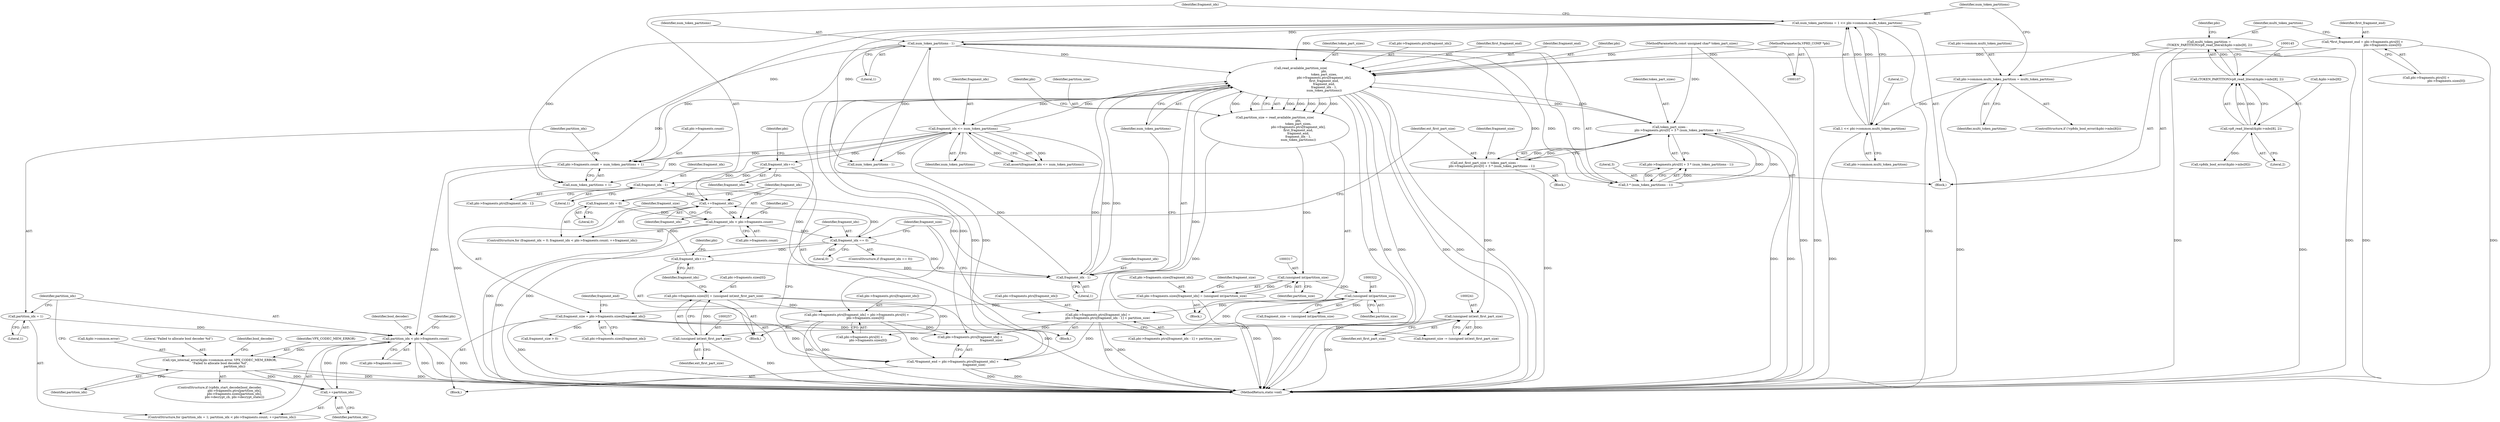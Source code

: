 digraph "0_Android_6886e8e0a9db2dbad723dc37a548233e004b33bc@pointer" {
"1000367" [label="(Call,partition_idx < pbi->fragments.count)"];
"1000364" [label="(Call,partition_idx = 1)"];
"1000374" [label="(Call,++partition_idx)"];
"1000400" [label="(Call,vpx_internal_error(&pbi->common.error, VPX_CODEC_MEM_ERROR,\n \"Failed to allocate bool decoder %d\",\n                               partition_idx))"];
"1000367" [label="(Call,partition_idx < pbi->fragments.count)"];
"1000354" [label="(Call,pbi->fragments.count = num_token_partitions + 1)"];
"1000235" [label="(Call,num_token_partitions - 1)"];
"1000170" [label="(Call,num_token_partitions = 1 << pbi->common.multi_token_partition)"];
"1000172" [label="(Call,1 << pbi->common.multi_token_partition)"];
"1000163" [label="(Call,pbi->common.multi_token_partition = multi_token_partition)"];
"1000142" [label="(Call,multi_token_partition =\n (TOKEN_PARTITION)vp8_read_literal(&pbi->mbc[8], 2))"];
"1000144" [label="(Call,(TOKEN_PARTITION)vp8_read_literal(&pbi->mbc[8], 2))"];
"1000146" [label="(Call,vp8_read_literal(&pbi->mbc[8], 2))"];
"1000325" [label="(Call,fragment_idx <= num_token_partitions)"];
"1000304" [label="(Call,fragment_idx - 1)"];
"1000259" [label="(Call,fragment_idx++)"];
"1000216" [label="(Call,fragment_idx == 0)"];
"1000183" [label="(Call,fragment_idx < pbi->fragments.count)"];
"1000180" [label="(Call,fragment_idx = 0)"];
"1000190" [label="(Call,++fragment_idx)"];
"1000350" [label="(Call,fragment_idx - 1)"];
"1000333" [label="(Call,fragment_idx++)"];
"1000292" [label="(Call,read_available_partition_size(\n                                                 pbi,\n                                                 token_part_sizes,\n                                                 pbi->fragments.ptrs[fragment_idx],\n                                                 first_fragment_end,\n                                                 fragment_end,\n                                                 fragment_idx - 1,\n                                                 num_token_partitions))"];
"1000108" [label="(MethodParameterIn,VP8D_COMP *pbi)"];
"1000223" [label="(Call,token_part_sizes -\n                pbi->fragments.ptrs[0] + 3 * (num_token_partitions - 1))"];
"1000109" [label="(MethodParameterIn,const unsigned char* token_part_sizes)"];
"1000233" [label="(Call,3 * (num_token_partitions - 1))"];
"1000335" [label="(Call,pbi->fragments.ptrs[fragment_idx] =\n                    pbi->fragments.ptrs[fragment_idx - 1] + partition_size)"];
"1000321" [label="(Call,(unsigned int)partition_size)"];
"1000316" [label="(Call,(unsigned int)partition_size)"];
"1000290" [label="(Call,partition_size = read_available_partition_size(\n                                                 pbi,\n                                                 token_part_sizes,\n                                                 pbi->fragments.ptrs[fragment_idx],\n                                                 first_fragment_end,\n                                                 fragment_end,\n                                                 fragment_idx - 1,\n                                                 num_token_partitions))"];
"1000261" [label="(Call,pbi->fragments.ptrs[fragment_idx] = pbi->fragments.ptrs[0] +\n                  pbi->fragments.sizes[0])"];
"1000248" [label="(Call,pbi->fragments.sizes[0] = (unsigned int)ext_first_part_size)"];
"1000256" [label="(Call,(unsigned int)ext_first_part_size)"];
"1000240" [label="(Call,(unsigned int)ext_first_part_size)"];
"1000221" [label="(Call,ext_first_part_size = token_part_sizes -\n                pbi->fragments.ptrs[0] + 3 * (num_token_partitions - 1))"];
"1000124" [label="(Call,*first_fragment_end = pbi->fragments.ptrs[0] +\n                                          pbi->fragments.sizes[0])"];
"1000204" [label="(Call,*fragment_end = pbi->fragments.ptrs[fragment_idx] +\n                                            fragment_size)"];
"1000194" [label="(Call,fragment_size = pbi->fragments.sizes[fragment_idx])"];
"1000308" [label="(Call,pbi->fragments.sizes[fragment_idx] = (unsigned int)partition_size)"];
"1000224" [label="(Identifier,token_part_sizes)"];
"1000204" [label="(Call,*fragment_end = pbi->fragments.ptrs[fragment_idx] +\n                                            fragment_size)"];
"1000400" [label="(Call,vpx_internal_error(&pbi->common.error, VPX_CODEC_MEM_ERROR,\n \"Failed to allocate bool decoder %d\",\n                               partition_idx))"];
"1000124" [label="(Call,*first_fragment_end = pbi->fragments.ptrs[0] +\n                                          pbi->fragments.sizes[0])"];
"1000367" [label="(Call,partition_idx < pbi->fragments.count)"];
"1000357" [label="(Identifier,pbi)"];
"1000335" [label="(Call,pbi->fragments.ptrs[fragment_idx] =\n                    pbi->fragments.ptrs[fragment_idx - 1] + partition_size)"];
"1000417" [label="(Call,num_token_partitions - 1)"];
"1000369" [label="(Call,pbi->fragments.count)"];
"1000183" [label="(Call,fragment_idx < pbi->fragments.count)"];
"1000364" [label="(Call,partition_idx = 1)"];
"1000302" [label="(Identifier,first_fragment_end)"];
"1000375" [label="(Identifier,partition_idx)"];
"1000233" [label="(Call,3 * (num_token_partitions - 1))"];
"1000332" [label="(Block,)"];
"1000260" [label="(Identifier,fragment_idx)"];
"1000180" [label="(Call,fragment_idx = 0)"];
"1000312" [label="(Identifier,pbi)"];
"1000109" [label="(MethodParameterIn,const unsigned char* token_part_sizes)"];
"1000325" [label="(Call,fragment_idx <= num_token_partitions)"];
"1000225" [label="(Call,pbi->fragments.ptrs[0] + 3 * (num_token_partitions - 1))"];
"1000308" [label="(Call,pbi->fragments.sizes[fragment_idx] = (unsigned int)partition_size)"];
"1000355" [label="(Call,pbi->fragments.count)"];
"1000172" [label="(Call,1 << pbi->common.multi_token_partition)"];
"1000179" [label="(ControlStructure,for (fragment_idx = 0; fragment_idx < pbi->fragments.count; ++fragment_idx))"];
"1000181" [label="(Identifier,fragment_idx)"];
"1000222" [label="(Identifier,ext_first_part_size)"];
"1000316" [label="(Call,(unsigned int)partition_size)"];
"1000339" [label="(Identifier,pbi)"];
"1000185" [label="(Call,pbi->fragments.count)"];
"1000173" [label="(Literal,1)"];
"1000258" [label="(Identifier,ext_first_part_size)"];
"1000194" [label="(Call,fragment_size = pbi->fragments.sizes[fragment_idx])"];
"1000336" [label="(Call,pbi->fragments.ptrs[fragment_idx])"];
"1000265" [label="(Identifier,pbi)"];
"1000366" [label="(Literal,1)"];
"1000324" [label="(Call,assert(fragment_idx <= num_token_partitions))"];
"1000286" [label="(Identifier,fragment_size)"];
"1000333" [label="(Call,fragment_idx++)"];
"1000191" [label="(Identifier,fragment_idx)"];
"1000261" [label="(Call,pbi->fragments.ptrs[fragment_idx] = pbi->fragments.ptrs[0] +\n                  pbi->fragments.sizes[0])"];
"1000327" [label="(Identifier,num_token_partitions)"];
"1000217" [label="(Identifier,fragment_idx)"];
"1000415" [label="(Identifier,pbi)"];
"1000144" [label="(Call,(TOKEN_PARTITION)vp8_read_literal(&pbi->mbc[8], 2))"];
"1000259" [label="(Call,fragment_idx++)"];
"1000235" [label="(Call,num_token_partitions - 1)"];
"1000306" [label="(Literal,1)"];
"1000326" [label="(Identifier,fragment_idx)"];
"1000352" [label="(Literal,1)"];
"1000323" [label="(Identifier,partition_size)"];
"1000242" [label="(Identifier,ext_first_part_size)"];
"1000153" [label="(Literal,2)"];
"1000350" [label="(Call,fragment_idx - 1)"];
"1000303" [label="(Identifier,fragment_end)"];
"1000154" [label="(ControlStructure,if (!vp8dx_bool_error(&pbi->mbc[8])))"];
"1000334" [label="(Identifier,fragment_idx)"];
"1000305" [label="(Identifier,fragment_idx)"];
"1000216" [label="(Call,fragment_idx == 0)"];
"1000427" [label="(MethodReturn,static void)"];
"1000379" [label="(Identifier,bool_decoder)"];
"1000169" [label="(Identifier,multi_token_partition)"];
"1000143" [label="(Identifier,multi_token_partition)"];
"1000190" [label="(Call,++fragment_idx)"];
"1000409" [label="(Identifier,partition_idx)"];
"1000285" [label="(Call,fragment_size > 0)"];
"1000291" [label="(Identifier,partition_size)"];
"1000184" [label="(Identifier,fragment_idx)"];
"1000411" [label="(Identifier,bool_decoder)"];
"1000309" [label="(Call,pbi->fragments.sizes[fragment_idx])"];
"1000195" [label="(Identifier,fragment_size)"];
"1000343" [label="(Call,pbi->fragments.ptrs[fragment_idx - 1] + partition_size)"];
"1000292" [label="(Call,read_available_partition_size(\n                                                 pbi,\n                                                 token_part_sizes,\n                                                 pbi->fragments.ptrs[fragment_idx],\n                                                 first_fragment_end,\n                                                 fragment_end,\n                                                 fragment_idx - 1,\n                                                 num_token_partitions))"];
"1000377" [label="(ControlStructure,if (vp8dx_start_decode(bool_decoder,\n                               pbi->fragments.ptrs[partition_idx],\n                               pbi->fragments.sizes[partition_idx],\n                               pbi->decrypt_cb, pbi->decrypt_state)))"];
"1000110" [label="(Block,)"];
"1000142" [label="(Call,multi_token_partition =\n (TOKEN_PARTITION)vp8_read_literal(&pbi->mbc[8], 2))"];
"1000269" [label="(Call,pbi->fragments.ptrs[0] +\n                  pbi->fragments.sizes[0])"];
"1000344" [label="(Call,pbi->fragments.ptrs[fragment_idx - 1])"];
"1000240" [label="(Call,(unsigned int)ext_first_part_size)"];
"1000234" [label="(Literal,3)"];
"1000108" [label="(MethodParameterIn,VP8D_COMP *pbi)"];
"1000126" [label="(Call,pbi->fragments.ptrs[0] +\n                                          pbi->fragments.sizes[0])"];
"1000248" [label="(Call,pbi->fragments.sizes[0] = (unsigned int)ext_first_part_size)"];
"1000374" [label="(Call,++partition_idx)"];
"1000363" [label="(ControlStructure,for (partition_idx = 1; partition_idx < pbi->fragments.count; ++partition_idx))"];
"1000318" [label="(Identifier,partition_size)"];
"1000407" [label="(Identifier,VPX_CODEC_MEM_ERROR)"];
"1000170" [label="(Call,num_token_partitions = 1 << pbi->common.multi_token_partition)"];
"1000146" [label="(Call,vp8_read_literal(&pbi->mbc[8], 2))"];
"1000351" [label="(Identifier,fragment_idx)"];
"1000290" [label="(Call,partition_size = read_available_partition_size(\n                                                 pbi,\n                                                 token_part_sizes,\n                                                 pbi->fragments.ptrs[fragment_idx],\n                                                 first_fragment_end,\n                                                 fragment_end,\n                                                 fragment_idx - 1,\n                                                 num_token_partitions))"];
"1000196" [label="(Call,pbi->fragments.sizes[fragment_idx])"];
"1000163" [label="(Call,pbi->common.multi_token_partition = multi_token_partition)"];
"1000238" [label="(Call,fragment_size -= (unsigned int)ext_first_part_size)"];
"1000293" [label="(Identifier,pbi)"];
"1000223" [label="(Call,token_part_sizes -\n                pbi->fragments.ptrs[0] + 3 * (num_token_partitions - 1))"];
"1000304" [label="(Call,fragment_idx - 1)"];
"1000365" [label="(Identifier,partition_idx)"];
"1000401" [label="(Call,&pbi->common.error)"];
"1000147" [label="(Call,&pbi->mbc[8])"];
"1000262" [label="(Call,pbi->fragments.ptrs[fragment_idx])"];
"1000320" [label="(Identifier,fragment_size)"];
"1000294" [label="(Identifier,token_part_sizes)"];
"1000288" [label="(Block,)"];
"1000192" [label="(Block,)"];
"1000156" [label="(Call,vp8dx_bool_error(&pbi->mbc[8]))"];
"1000239" [label="(Identifier,fragment_size)"];
"1000321" [label="(Call,(unsigned int)partition_size)"];
"1000218" [label="(Literal,0)"];
"1000368" [label="(Identifier,partition_idx)"];
"1000295" [label="(Call,pbi->fragments.ptrs[fragment_idx])"];
"1000125" [label="(Identifier,first_fragment_end)"];
"1000247" [label="(Block,)"];
"1000354" [label="(Call,pbi->fragments.count = num_token_partitions + 1)"];
"1000164" [label="(Call,pbi->common.multi_token_partition)"];
"1000174" [label="(Call,pbi->common.multi_token_partition)"];
"1000182" [label="(Literal,0)"];
"1000256" [label="(Call,(unsigned int)ext_first_part_size)"];
"1000219" [label="(Block,)"];
"1000408" [label="(Literal,\"Failed to allocate bool decoder %d\")"];
"1000171" [label="(Identifier,num_token_partitions)"];
"1000205" [label="(Identifier,fragment_end)"];
"1000236" [label="(Identifier,num_token_partitions)"];
"1000249" [label="(Call,pbi->fragments.sizes[0])"];
"1000221" [label="(Call,ext_first_part_size = token_part_sizes -\n                pbi->fragments.ptrs[0] + 3 * (num_token_partitions - 1))"];
"1000215" [label="(ControlStructure,if (fragment_idx == 0))"];
"1000237" [label="(Literal,1)"];
"1000206" [label="(Call,pbi->fragments.ptrs[fragment_idx] +\n                                            fragment_size)"];
"1000319" [label="(Call,fragment_size -= (unsigned int)partition_size)"];
"1000360" [label="(Call,num_token_partitions + 1)"];
"1000160" [label="(Identifier,pbi)"];
"1000307" [label="(Identifier,num_token_partitions)"];
"1000367" -> "1000363"  [label="AST: "];
"1000367" -> "1000369"  [label="CFG: "];
"1000368" -> "1000367"  [label="AST: "];
"1000369" -> "1000367"  [label="AST: "];
"1000379" -> "1000367"  [label="CFG: "];
"1000415" -> "1000367"  [label="CFG: "];
"1000367" -> "1000427"  [label="DDG: "];
"1000367" -> "1000427"  [label="DDG: "];
"1000367" -> "1000427"  [label="DDG: "];
"1000364" -> "1000367"  [label="DDG: "];
"1000374" -> "1000367"  [label="DDG: "];
"1000354" -> "1000367"  [label="DDG: "];
"1000367" -> "1000374"  [label="DDG: "];
"1000367" -> "1000400"  [label="DDG: "];
"1000364" -> "1000363"  [label="AST: "];
"1000364" -> "1000366"  [label="CFG: "];
"1000365" -> "1000364"  [label="AST: "];
"1000366" -> "1000364"  [label="AST: "];
"1000368" -> "1000364"  [label="CFG: "];
"1000374" -> "1000363"  [label="AST: "];
"1000374" -> "1000375"  [label="CFG: "];
"1000375" -> "1000374"  [label="AST: "];
"1000368" -> "1000374"  [label="CFG: "];
"1000400" -> "1000374"  [label="DDG: "];
"1000400" -> "1000377"  [label="AST: "];
"1000400" -> "1000409"  [label="CFG: "];
"1000401" -> "1000400"  [label="AST: "];
"1000407" -> "1000400"  [label="AST: "];
"1000408" -> "1000400"  [label="AST: "];
"1000409" -> "1000400"  [label="AST: "];
"1000411" -> "1000400"  [label="CFG: "];
"1000400" -> "1000427"  [label="DDG: "];
"1000400" -> "1000427"  [label="DDG: "];
"1000400" -> "1000427"  [label="DDG: "];
"1000354" -> "1000110"  [label="AST: "];
"1000354" -> "1000360"  [label="CFG: "];
"1000355" -> "1000354"  [label="AST: "];
"1000360" -> "1000354"  [label="AST: "];
"1000365" -> "1000354"  [label="CFG: "];
"1000354" -> "1000427"  [label="DDG: "];
"1000235" -> "1000354"  [label="DDG: "];
"1000170" -> "1000354"  [label="DDG: "];
"1000325" -> "1000354"  [label="DDG: "];
"1000235" -> "1000233"  [label="AST: "];
"1000235" -> "1000237"  [label="CFG: "];
"1000236" -> "1000235"  [label="AST: "];
"1000237" -> "1000235"  [label="AST: "];
"1000233" -> "1000235"  [label="CFG: "];
"1000235" -> "1000233"  [label="DDG: "];
"1000235" -> "1000233"  [label="DDG: "];
"1000170" -> "1000235"  [label="DDG: "];
"1000325" -> "1000235"  [label="DDG: "];
"1000235" -> "1000292"  [label="DDG: "];
"1000235" -> "1000360"  [label="DDG: "];
"1000235" -> "1000417"  [label="DDG: "];
"1000170" -> "1000110"  [label="AST: "];
"1000170" -> "1000172"  [label="CFG: "];
"1000171" -> "1000170"  [label="AST: "];
"1000172" -> "1000170"  [label="AST: "];
"1000181" -> "1000170"  [label="CFG: "];
"1000170" -> "1000427"  [label="DDG: "];
"1000172" -> "1000170"  [label="DDG: "];
"1000172" -> "1000170"  [label="DDG: "];
"1000170" -> "1000292"  [label="DDG: "];
"1000170" -> "1000360"  [label="DDG: "];
"1000170" -> "1000417"  [label="DDG: "];
"1000172" -> "1000174"  [label="CFG: "];
"1000173" -> "1000172"  [label="AST: "];
"1000174" -> "1000172"  [label="AST: "];
"1000172" -> "1000427"  [label="DDG: "];
"1000163" -> "1000172"  [label="DDG: "];
"1000163" -> "1000154"  [label="AST: "];
"1000163" -> "1000169"  [label="CFG: "];
"1000164" -> "1000163"  [label="AST: "];
"1000169" -> "1000163"  [label="AST: "];
"1000171" -> "1000163"  [label="CFG: "];
"1000163" -> "1000427"  [label="DDG: "];
"1000142" -> "1000163"  [label="DDG: "];
"1000142" -> "1000110"  [label="AST: "];
"1000142" -> "1000144"  [label="CFG: "];
"1000143" -> "1000142"  [label="AST: "];
"1000144" -> "1000142"  [label="AST: "];
"1000160" -> "1000142"  [label="CFG: "];
"1000142" -> "1000427"  [label="DDG: "];
"1000142" -> "1000427"  [label="DDG: "];
"1000144" -> "1000142"  [label="DDG: "];
"1000144" -> "1000146"  [label="CFG: "];
"1000145" -> "1000144"  [label="AST: "];
"1000146" -> "1000144"  [label="AST: "];
"1000144" -> "1000427"  [label="DDG: "];
"1000146" -> "1000144"  [label="DDG: "];
"1000146" -> "1000144"  [label="DDG: "];
"1000146" -> "1000153"  [label="CFG: "];
"1000147" -> "1000146"  [label="AST: "];
"1000153" -> "1000146"  [label="AST: "];
"1000146" -> "1000156"  [label="DDG: "];
"1000325" -> "1000324"  [label="AST: "];
"1000325" -> "1000327"  [label="CFG: "];
"1000326" -> "1000325"  [label="AST: "];
"1000327" -> "1000325"  [label="AST: "];
"1000324" -> "1000325"  [label="CFG: "];
"1000325" -> "1000190"  [label="DDG: "];
"1000325" -> "1000304"  [label="DDG: "];
"1000325" -> "1000292"  [label="DDG: "];
"1000325" -> "1000324"  [label="DDG: "];
"1000325" -> "1000324"  [label="DDG: "];
"1000304" -> "1000325"  [label="DDG: "];
"1000292" -> "1000325"  [label="DDG: "];
"1000325" -> "1000333"  [label="DDG: "];
"1000325" -> "1000360"  [label="DDG: "];
"1000325" -> "1000417"  [label="DDG: "];
"1000304" -> "1000292"  [label="AST: "];
"1000304" -> "1000306"  [label="CFG: "];
"1000305" -> "1000304"  [label="AST: "];
"1000306" -> "1000304"  [label="AST: "];
"1000307" -> "1000304"  [label="CFG: "];
"1000304" -> "1000292"  [label="DDG: "];
"1000304" -> "1000292"  [label="DDG: "];
"1000259" -> "1000304"  [label="DDG: "];
"1000350" -> "1000304"  [label="DDG: "];
"1000216" -> "1000304"  [label="DDG: "];
"1000259" -> "1000247"  [label="AST: "];
"1000259" -> "1000260"  [label="CFG: "];
"1000260" -> "1000259"  [label="AST: "];
"1000265" -> "1000259"  [label="CFG: "];
"1000259" -> "1000190"  [label="DDG: "];
"1000216" -> "1000259"  [label="DDG: "];
"1000216" -> "1000215"  [label="AST: "];
"1000216" -> "1000218"  [label="CFG: "];
"1000217" -> "1000216"  [label="AST: "];
"1000218" -> "1000216"  [label="AST: "];
"1000222" -> "1000216"  [label="CFG: "];
"1000286" -> "1000216"  [label="CFG: "];
"1000216" -> "1000427"  [label="DDG: "];
"1000216" -> "1000190"  [label="DDG: "];
"1000183" -> "1000216"  [label="DDG: "];
"1000183" -> "1000179"  [label="AST: "];
"1000183" -> "1000185"  [label="CFG: "];
"1000184" -> "1000183"  [label="AST: "];
"1000185" -> "1000183"  [label="AST: "];
"1000195" -> "1000183"  [label="CFG: "];
"1000357" -> "1000183"  [label="CFG: "];
"1000183" -> "1000427"  [label="DDG: "];
"1000183" -> "1000427"  [label="DDG: "];
"1000180" -> "1000183"  [label="DDG: "];
"1000190" -> "1000183"  [label="DDG: "];
"1000180" -> "1000179"  [label="AST: "];
"1000180" -> "1000182"  [label="CFG: "];
"1000181" -> "1000180"  [label="AST: "];
"1000182" -> "1000180"  [label="AST: "];
"1000184" -> "1000180"  [label="CFG: "];
"1000190" -> "1000179"  [label="AST: "];
"1000190" -> "1000191"  [label="CFG: "];
"1000191" -> "1000190"  [label="AST: "];
"1000184" -> "1000190"  [label="CFG: "];
"1000350" -> "1000190"  [label="DDG: "];
"1000350" -> "1000344"  [label="AST: "];
"1000350" -> "1000352"  [label="CFG: "];
"1000351" -> "1000350"  [label="AST: "];
"1000352" -> "1000350"  [label="AST: "];
"1000344" -> "1000350"  [label="CFG: "];
"1000333" -> "1000350"  [label="DDG: "];
"1000333" -> "1000332"  [label="AST: "];
"1000333" -> "1000334"  [label="CFG: "];
"1000334" -> "1000333"  [label="AST: "];
"1000339" -> "1000333"  [label="CFG: "];
"1000292" -> "1000290"  [label="AST: "];
"1000292" -> "1000307"  [label="CFG: "];
"1000293" -> "1000292"  [label="AST: "];
"1000294" -> "1000292"  [label="AST: "];
"1000295" -> "1000292"  [label="AST: "];
"1000302" -> "1000292"  [label="AST: "];
"1000303" -> "1000292"  [label="AST: "];
"1000307" -> "1000292"  [label="AST: "];
"1000290" -> "1000292"  [label="CFG: "];
"1000292" -> "1000427"  [label="DDG: "];
"1000292" -> "1000427"  [label="DDG: "];
"1000292" -> "1000427"  [label="DDG: "];
"1000292" -> "1000427"  [label="DDG: "];
"1000292" -> "1000427"  [label="DDG: "];
"1000292" -> "1000427"  [label="DDG: "];
"1000292" -> "1000204"  [label="DDG: "];
"1000292" -> "1000206"  [label="DDG: "];
"1000292" -> "1000223"  [label="DDG: "];
"1000292" -> "1000290"  [label="DDG: "];
"1000292" -> "1000290"  [label="DDG: "];
"1000292" -> "1000290"  [label="DDG: "];
"1000292" -> "1000290"  [label="DDG: "];
"1000292" -> "1000290"  [label="DDG: "];
"1000292" -> "1000290"  [label="DDG: "];
"1000292" -> "1000290"  [label="DDG: "];
"1000108" -> "1000292"  [label="DDG: "];
"1000223" -> "1000292"  [label="DDG: "];
"1000109" -> "1000292"  [label="DDG: "];
"1000335" -> "1000292"  [label="DDG: "];
"1000261" -> "1000292"  [label="DDG: "];
"1000124" -> "1000292"  [label="DDG: "];
"1000204" -> "1000292"  [label="DDG: "];
"1000108" -> "1000107"  [label="AST: "];
"1000108" -> "1000427"  [label="DDG: "];
"1000223" -> "1000221"  [label="AST: "];
"1000223" -> "1000225"  [label="CFG: "];
"1000224" -> "1000223"  [label="AST: "];
"1000225" -> "1000223"  [label="AST: "];
"1000221" -> "1000223"  [label="CFG: "];
"1000223" -> "1000427"  [label="DDG: "];
"1000223" -> "1000427"  [label="DDG: "];
"1000223" -> "1000221"  [label="DDG: "];
"1000223" -> "1000221"  [label="DDG: "];
"1000109" -> "1000223"  [label="DDG: "];
"1000233" -> "1000223"  [label="DDG: "];
"1000233" -> "1000223"  [label="DDG: "];
"1000109" -> "1000107"  [label="AST: "];
"1000109" -> "1000427"  [label="DDG: "];
"1000233" -> "1000225"  [label="AST: "];
"1000234" -> "1000233"  [label="AST: "];
"1000225" -> "1000233"  [label="CFG: "];
"1000233" -> "1000225"  [label="DDG: "];
"1000233" -> "1000225"  [label="DDG: "];
"1000335" -> "1000332"  [label="AST: "];
"1000335" -> "1000343"  [label="CFG: "];
"1000336" -> "1000335"  [label="AST: "];
"1000343" -> "1000335"  [label="AST: "];
"1000286" -> "1000335"  [label="CFG: "];
"1000335" -> "1000427"  [label="DDG: "];
"1000335" -> "1000427"  [label="DDG: "];
"1000335" -> "1000204"  [label="DDG: "];
"1000335" -> "1000206"  [label="DDG: "];
"1000321" -> "1000335"  [label="DDG: "];
"1000321" -> "1000319"  [label="AST: "];
"1000321" -> "1000323"  [label="CFG: "];
"1000322" -> "1000321"  [label="AST: "];
"1000323" -> "1000321"  [label="AST: "];
"1000319" -> "1000321"  [label="CFG: "];
"1000321" -> "1000427"  [label="DDG: "];
"1000321" -> "1000319"  [label="DDG: "];
"1000316" -> "1000321"  [label="DDG: "];
"1000321" -> "1000343"  [label="DDG: "];
"1000316" -> "1000308"  [label="AST: "];
"1000316" -> "1000318"  [label="CFG: "];
"1000317" -> "1000316"  [label="AST: "];
"1000318" -> "1000316"  [label="AST: "];
"1000308" -> "1000316"  [label="CFG: "];
"1000316" -> "1000308"  [label="DDG: "];
"1000290" -> "1000316"  [label="DDG: "];
"1000290" -> "1000288"  [label="AST: "];
"1000291" -> "1000290"  [label="AST: "];
"1000312" -> "1000290"  [label="CFG: "];
"1000290" -> "1000427"  [label="DDG: "];
"1000261" -> "1000247"  [label="AST: "];
"1000261" -> "1000269"  [label="CFG: "];
"1000262" -> "1000261"  [label="AST: "];
"1000269" -> "1000261"  [label="AST: "];
"1000286" -> "1000261"  [label="CFG: "];
"1000261" -> "1000427"  [label="DDG: "];
"1000261" -> "1000427"  [label="DDG: "];
"1000261" -> "1000204"  [label="DDG: "];
"1000261" -> "1000206"  [label="DDG: "];
"1000248" -> "1000261"  [label="DDG: "];
"1000248" -> "1000247"  [label="AST: "];
"1000248" -> "1000256"  [label="CFG: "];
"1000249" -> "1000248"  [label="AST: "];
"1000256" -> "1000248"  [label="AST: "];
"1000260" -> "1000248"  [label="CFG: "];
"1000248" -> "1000427"  [label="DDG: "];
"1000256" -> "1000248"  [label="DDG: "];
"1000248" -> "1000269"  [label="DDG: "];
"1000256" -> "1000258"  [label="CFG: "];
"1000257" -> "1000256"  [label="AST: "];
"1000258" -> "1000256"  [label="AST: "];
"1000256" -> "1000427"  [label="DDG: "];
"1000240" -> "1000256"  [label="DDG: "];
"1000240" -> "1000238"  [label="AST: "];
"1000240" -> "1000242"  [label="CFG: "];
"1000241" -> "1000240"  [label="AST: "];
"1000242" -> "1000240"  [label="AST: "];
"1000238" -> "1000240"  [label="CFG: "];
"1000240" -> "1000427"  [label="DDG: "];
"1000240" -> "1000238"  [label="DDG: "];
"1000221" -> "1000240"  [label="DDG: "];
"1000221" -> "1000219"  [label="AST: "];
"1000222" -> "1000221"  [label="AST: "];
"1000239" -> "1000221"  [label="CFG: "];
"1000221" -> "1000427"  [label="DDG: "];
"1000124" -> "1000110"  [label="AST: "];
"1000124" -> "1000126"  [label="CFG: "];
"1000125" -> "1000124"  [label="AST: "];
"1000126" -> "1000124"  [label="AST: "];
"1000143" -> "1000124"  [label="CFG: "];
"1000124" -> "1000427"  [label="DDG: "];
"1000124" -> "1000427"  [label="DDG: "];
"1000204" -> "1000192"  [label="AST: "];
"1000204" -> "1000206"  [label="CFG: "];
"1000205" -> "1000204"  [label="AST: "];
"1000206" -> "1000204"  [label="AST: "];
"1000217" -> "1000204"  [label="CFG: "];
"1000204" -> "1000427"  [label="DDG: "];
"1000204" -> "1000427"  [label="DDG: "];
"1000194" -> "1000204"  [label="DDG: "];
"1000194" -> "1000192"  [label="AST: "];
"1000194" -> "1000196"  [label="CFG: "];
"1000195" -> "1000194"  [label="AST: "];
"1000196" -> "1000194"  [label="AST: "];
"1000205" -> "1000194"  [label="CFG: "];
"1000194" -> "1000427"  [label="DDG: "];
"1000308" -> "1000194"  [label="DDG: "];
"1000194" -> "1000206"  [label="DDG: "];
"1000194" -> "1000238"  [label="DDG: "];
"1000194" -> "1000285"  [label="DDG: "];
"1000308" -> "1000288"  [label="AST: "];
"1000309" -> "1000308"  [label="AST: "];
"1000320" -> "1000308"  [label="CFG: "];
"1000308" -> "1000427"  [label="DDG: "];
}
